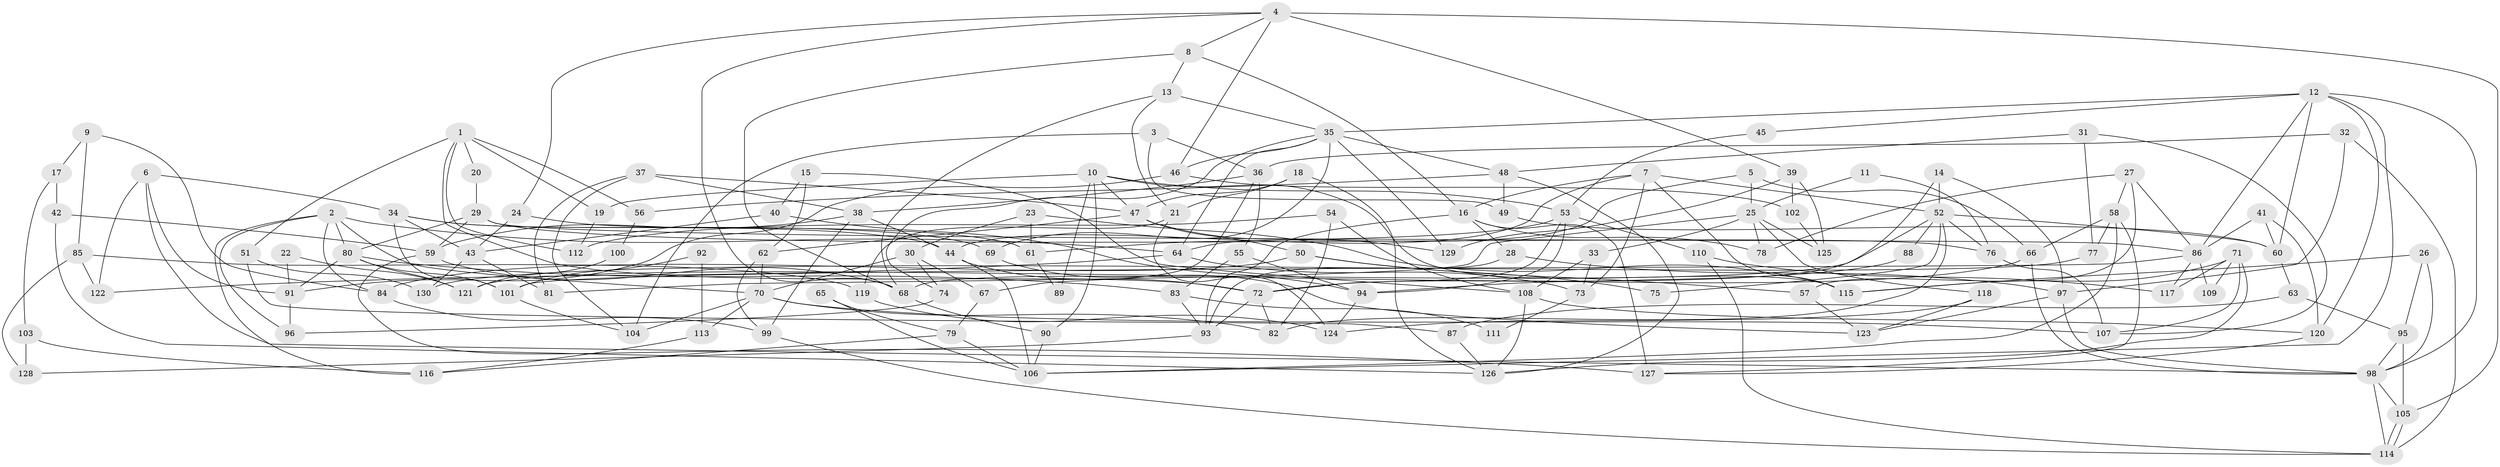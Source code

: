 // Generated by graph-tools (version 1.1) at 2025/50/03/09/25 03:50:01]
// undirected, 130 vertices, 260 edges
graph export_dot {
graph [start="1"]
  node [color=gray90,style=filled];
  1;
  2;
  3;
  4;
  5;
  6;
  7;
  8;
  9;
  10;
  11;
  12;
  13;
  14;
  15;
  16;
  17;
  18;
  19;
  20;
  21;
  22;
  23;
  24;
  25;
  26;
  27;
  28;
  29;
  30;
  31;
  32;
  33;
  34;
  35;
  36;
  37;
  38;
  39;
  40;
  41;
  42;
  43;
  44;
  45;
  46;
  47;
  48;
  49;
  50;
  51;
  52;
  53;
  54;
  55;
  56;
  57;
  58;
  59;
  60;
  61;
  62;
  63;
  64;
  65;
  66;
  67;
  68;
  69;
  70;
  71;
  72;
  73;
  74;
  75;
  76;
  77;
  78;
  79;
  80;
  81;
  82;
  83;
  84;
  85;
  86;
  87;
  88;
  89;
  90;
  91;
  92;
  93;
  94;
  95;
  96;
  97;
  98;
  99;
  100;
  101;
  102;
  103;
  104;
  105;
  106;
  107;
  108;
  109;
  110;
  111;
  112;
  113;
  114;
  115;
  116;
  117;
  118;
  119;
  120;
  121;
  122;
  123;
  124;
  125;
  126;
  127;
  128;
  129;
  130;
  1 -- 72;
  1 -- 19;
  1 -- 20;
  1 -- 51;
  1 -- 56;
  1 -- 112;
  2 -- 84;
  2 -- 96;
  2 -- 64;
  2 -- 70;
  2 -- 80;
  2 -- 116;
  3 -- 49;
  3 -- 104;
  3 -- 36;
  4 -- 46;
  4 -- 105;
  4 -- 8;
  4 -- 24;
  4 -- 39;
  4 -- 68;
  5 -- 66;
  5 -- 64;
  5 -- 25;
  6 -- 98;
  6 -- 34;
  6 -- 91;
  6 -- 122;
  7 -- 16;
  7 -- 52;
  7 -- 44;
  7 -- 73;
  7 -- 115;
  8 -- 13;
  8 -- 16;
  8 -- 68;
  9 -- 84;
  9 -- 85;
  9 -- 17;
  10 -- 90;
  10 -- 115;
  10 -- 19;
  10 -- 47;
  10 -- 53;
  10 -- 89;
  11 -- 76;
  11 -- 25;
  12 -- 106;
  12 -- 120;
  12 -- 35;
  12 -- 45;
  12 -- 60;
  12 -- 86;
  12 -- 98;
  13 -- 68;
  13 -- 35;
  13 -- 21;
  14 -- 97;
  14 -- 68;
  14 -- 52;
  15 -- 40;
  15 -- 62;
  15 -- 108;
  16 -- 93;
  16 -- 28;
  16 -- 78;
  16 -- 127;
  17 -- 42;
  17 -- 103;
  18 -- 47;
  18 -- 126;
  18 -- 21;
  19 -- 112;
  20 -- 29;
  21 -- 119;
  21 -- 124;
  22 -- 91;
  22 -- 121;
  23 -- 61;
  23 -- 115;
  23 -- 30;
  24 -- 43;
  24 -- 61;
  25 -- 33;
  25 -- 78;
  25 -- 81;
  25 -- 118;
  25 -- 125;
  26 -- 95;
  26 -- 115;
  26 -- 98;
  27 -- 86;
  27 -- 78;
  27 -- 57;
  27 -- 58;
  28 -- 97;
  28 -- 93;
  29 -- 59;
  29 -- 86;
  29 -- 76;
  29 -- 80;
  30 -- 67;
  30 -- 70;
  30 -- 74;
  31 -- 107;
  31 -- 48;
  31 -- 77;
  32 -- 114;
  32 -- 36;
  32 -- 97;
  33 -- 108;
  33 -- 73;
  34 -- 101;
  34 -- 44;
  34 -- 43;
  34 -- 69;
  35 -- 129;
  35 -- 46;
  35 -- 48;
  35 -- 64;
  35 -- 69;
  35 -- 74;
  36 -- 38;
  36 -- 55;
  36 -- 67;
  37 -- 81;
  37 -- 38;
  37 -- 47;
  37 -- 104;
  38 -- 44;
  38 -- 99;
  38 -- 59;
  39 -- 102;
  39 -- 125;
  39 -- 129;
  40 -- 43;
  40 -- 94;
  41 -- 60;
  41 -- 86;
  41 -- 120;
  42 -- 59;
  42 -- 126;
  43 -- 130;
  43 -- 81;
  44 -- 72;
  44 -- 106;
  45 -- 53;
  46 -- 91;
  46 -- 102;
  47 -- 50;
  47 -- 62;
  47 -- 129;
  48 -- 126;
  48 -- 49;
  48 -- 56;
  49 -- 60;
  50 -- 57;
  50 -- 75;
  50 -- 84;
  51 -- 87;
  51 -- 130;
  52 -- 82;
  52 -- 60;
  52 -- 75;
  52 -- 76;
  52 -- 88;
  52 -- 121;
  53 -- 94;
  53 -- 61;
  53 -- 72;
  53 -- 110;
  54 -- 108;
  54 -- 82;
  54 -- 112;
  55 -- 83;
  55 -- 94;
  56 -- 100;
  57 -- 123;
  58 -- 127;
  58 -- 66;
  58 -- 77;
  58 -- 106;
  59 -- 68;
  59 -- 127;
  60 -- 63;
  61 -- 89;
  62 -- 70;
  62 -- 99;
  63 -- 95;
  63 -- 87;
  64 -- 73;
  64 -- 122;
  65 -- 106;
  65 -- 79;
  66 -- 98;
  66 -- 72;
  67 -- 79;
  68 -- 90;
  69 -- 123;
  70 -- 82;
  70 -- 104;
  70 -- 107;
  70 -- 113;
  71 -- 107;
  71 -- 117;
  71 -- 109;
  71 -- 115;
  71 -- 126;
  72 -- 82;
  72 -- 93;
  73 -- 111;
  74 -- 96;
  76 -- 107;
  77 -- 130;
  79 -- 106;
  79 -- 116;
  80 -- 83;
  80 -- 91;
  80 -- 101;
  80 -- 121;
  83 -- 93;
  83 -- 111;
  84 -- 99;
  85 -- 122;
  85 -- 119;
  85 -- 128;
  86 -- 101;
  86 -- 109;
  86 -- 117;
  87 -- 126;
  88 -- 94;
  90 -- 106;
  91 -- 96;
  92 -- 113;
  92 -- 101;
  93 -- 128;
  94 -- 124;
  95 -- 98;
  95 -- 105;
  97 -- 98;
  97 -- 123;
  98 -- 105;
  98 -- 114;
  99 -- 114;
  100 -- 121;
  101 -- 104;
  102 -- 125;
  103 -- 128;
  103 -- 116;
  105 -- 114;
  105 -- 114;
  108 -- 120;
  108 -- 126;
  110 -- 114;
  110 -- 117;
  113 -- 116;
  118 -- 123;
  118 -- 124;
  119 -- 124;
  120 -- 127;
}

